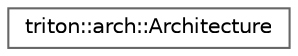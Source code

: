 digraph "Graphical Class Hierarchy"
{
 // LATEX_PDF_SIZE
  bgcolor="transparent";
  edge [fontname=Helvetica,fontsize=10,labelfontname=Helvetica,labelfontsize=10];
  node [fontname=Helvetica,fontsize=10,shape=box,height=0.2,width=0.4];
  rankdir="LR";
  Node0 [label="triton::arch::Architecture",height=0.2,width=0.4,color="grey40", fillcolor="white", style="filled",URL="$classtriton_1_1arch_1_1Architecture.html",tooltip="The abstract architecture class."];
}
